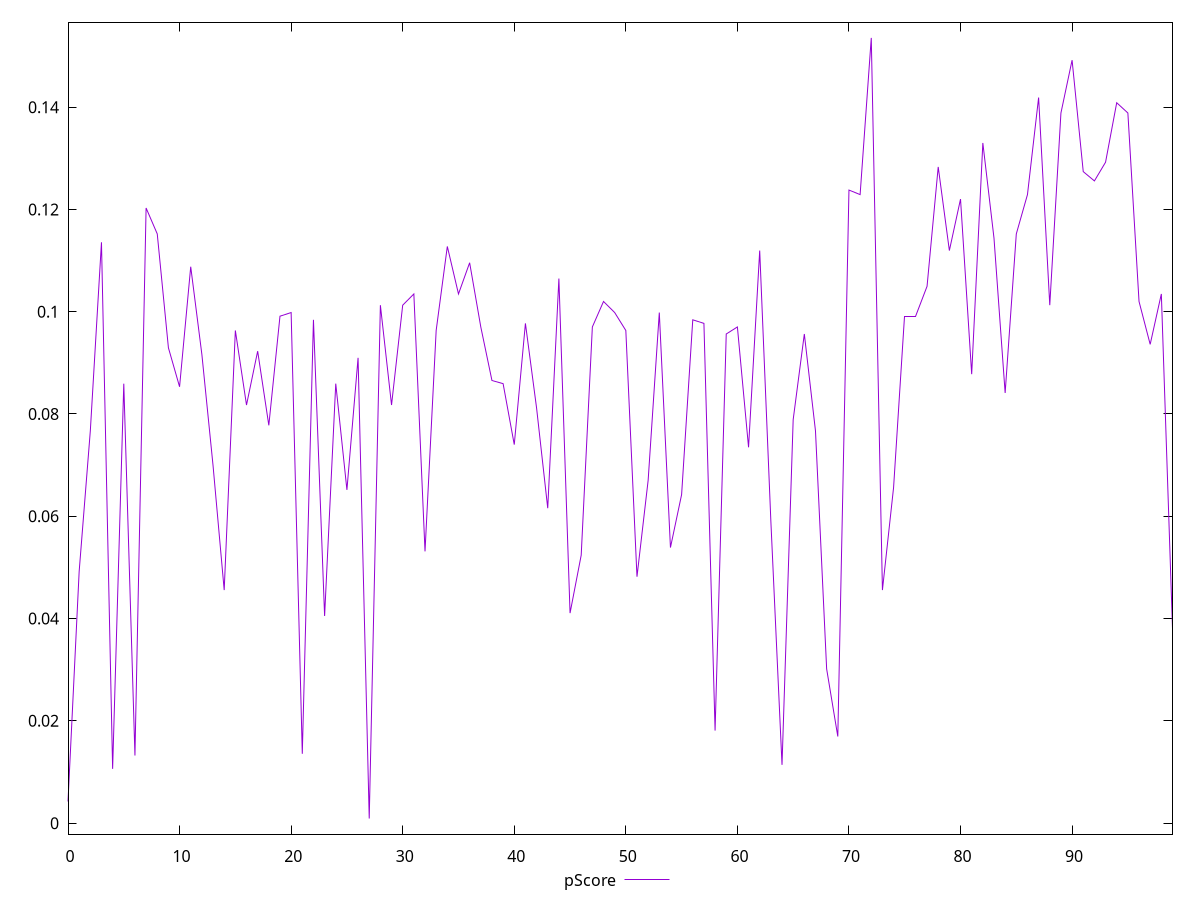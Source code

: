 reset

$pScore <<EOF
0 0.0042349751459699325
1 0.04919982150327323
2 0.07668523046209824
3 0.11357262648609157
4 0.010615103495151157
5 0.08593204249031211
6 0.013215260575749732
7 0.12028022848380648
8 0.11521316193647624
9 0.09294799871132253
10 0.08532181027247682
11 0.10879183263502634
12 0.09162999262168736
13 0.06993119722960445
14 0.0455695195599321
15 0.09632862706705497
16 0.08175284192621213
17 0.09228658454038902
18 0.07778264878746616
19 0.0991235332253077
20 0.09983511738847506
21 0.01356303556424282
22 0.09841712875205433
23 0.04050075685746102
24 0.08593204249031211
25 0.06515661812512019
26 0.09097818843290029
27 0.0009014438842227523
28 0.10127397293277118
29 0.08175284192621213
30 0.10127397293277118
31 0.10347203582971942
32 0.05313347523169781
33 0.09632862706705497
34 0.11276126196537584
35 0.10347203582972009
36 0.1095742012630102
37 0.09701971208752203
38 0.08654676150583973
39 0.08593204249031211
40 0.07401106976959415
41 0.09771586721524061
42 0.08117312279213096
43 0.06158105978850331
44 0.1064786379217354
45 0.04106509729318836
46 0.05239456194255959
47 0.09701971208752203
48 0.10200131895694392
49 0.09983511738847578
50 0.09632862706705497
51 0.04818069564990851
52 0.0670245570086686
53 0.09983511738847506
54 0.05388326745390176
55 0.06424298443422471
56 0.09841712875205433
57 0.09771586721524061
58 0.01809918163789842
59 0.09564257607684967
60 0.09701971208752203
61 0.07348790218426793
62 0.11195577797618411
63 0.05903358759098115
64 0.011391059965431383
65 0.07889627752112988
66 0.09564257607684967
67 0.07668523046209824
68 0.030148654583908308
69 0.016942856903200687
70 0.12378289404457371
71 0.12289768665956768
72 0.15353677696520718
73 0.0455695195599321
74 0.06561848134326104
75 0.0991235332253077
76 0.0991235332253077
77 0.10496437290331417
78 0.1283063245991602
79 0.11195577797618411
80 0.12201886905191633
81 0.08778979045568092
82 0.13299619377449845
83 0.11438991268327542
84 0.08411467697555691
85 0.11521316193647624
86 0.12289768665956768
87 0.14187576207552444
88 0.10127397293277118
89 0.13885181216663967
90 0.1491898905359031
91 0.12738850416923164
92 0.1255726542400193
93 0.1292308021079473
94 0.14086052997954412
95 0.1388518121666359
96 0.10200131895694264
97 0.09361426987673821
98 0.10347203582971942
99 0.03806013177796358
EOF

set key outside below
set xrange [0:99]
set yrange [-0.002151262777396936:0.15658948362682687]
set trange [-0.002151262777396936:0.15658948362682687]
set terminal svg size 640, 500 enhanced background rgb 'white'
set output "reprap/max-potential-fid/samples/pages/pScore/values.svg"

plot $pScore title "pScore" with line

reset
